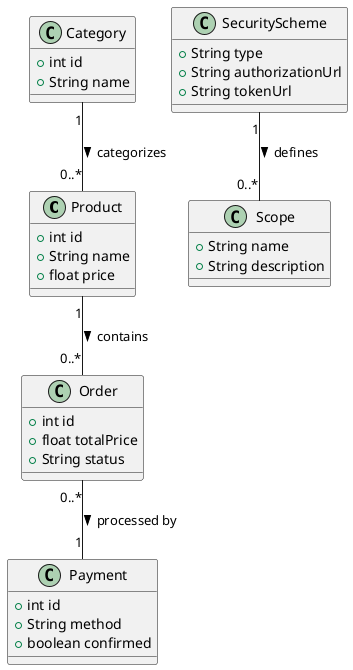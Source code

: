 @startuml

class Product {
    +int id
    +String name
    +float price
}

class Category {
    +int id
    +String name
}

class Order {
    +int id
    +float totalPrice
    +String status
}

class Payment {
    +int id
    +String method
    +boolean confirmed
}

class SecurityScheme {
    +String type
    +String authorizationUrl
    +String tokenUrl
}

class Scope {
    +String name
    +String description
}

Product "1" -- "0..*" Order : contains >
Order "0..*" -- "1" Payment : processed by >

Category "1" -- "0..*" Product : categorizes >
SecurityScheme "1" -- "0..*" Scope : defines >

@enduml
